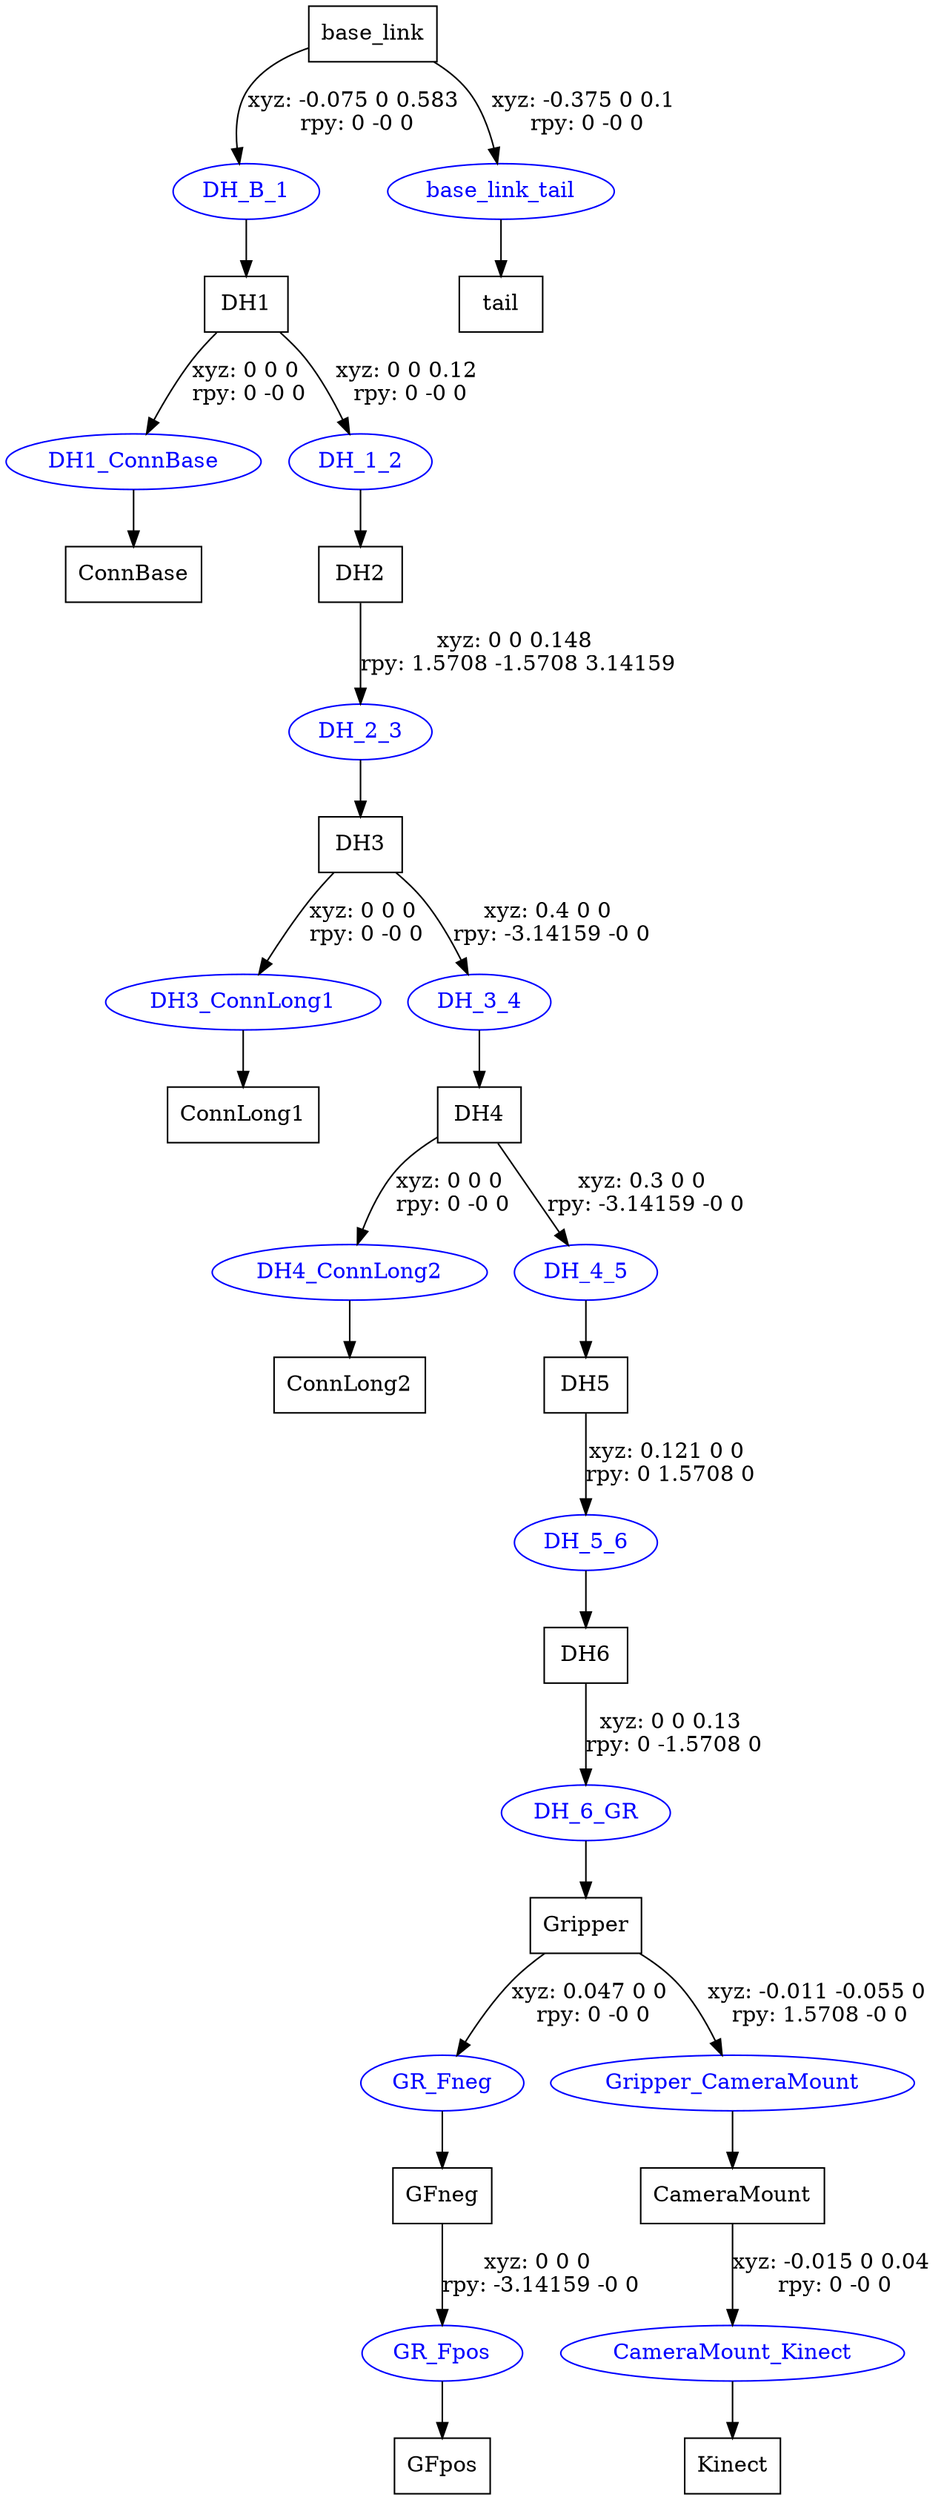 digraph G {
node [shape=box];
"base_link" [label="base_link"];
"DH1" [label="DH1"];
"ConnBase" [label="ConnBase"];
"DH2" [label="DH2"];
"DH3" [label="DH3"];
"ConnLong1" [label="ConnLong1"];
"DH4" [label="DH4"];
"ConnLong2" [label="ConnLong2"];
"DH5" [label="DH5"];
"DH6" [label="DH6"];
"Gripper" [label="Gripper"];
"GFneg" [label="GFneg"];
"GFpos" [label="GFpos"];
"CameraMount" [label="CameraMount"];
"Kinect" [label="Kinect"];
"tail" [label="tail"];
node [shape=ellipse, color=blue, fontcolor=blue];
"base_link" -> "DH_B_1" [label="xyz: -0.075 0 0.583 \nrpy: 0 -0 0"]
"DH_B_1" -> "DH1"
"DH1" -> "DH1_ConnBase" [label="xyz: 0 0 0 \nrpy: 0 -0 0"]
"DH1_ConnBase" -> "ConnBase"
"DH1" -> "DH_1_2" [label="xyz: 0 0 0.12 \nrpy: 0 -0 0"]
"DH_1_2" -> "DH2"
"DH2" -> "DH_2_3" [label="xyz: 0 0 0.148 \nrpy: 1.5708 -1.5708 3.14159"]
"DH_2_3" -> "DH3"
"DH3" -> "DH3_ConnLong1" [label="xyz: 0 0 0 \nrpy: 0 -0 0"]
"DH3_ConnLong1" -> "ConnLong1"
"DH3" -> "DH_3_4" [label="xyz: 0.4 0 0 \nrpy: -3.14159 -0 0"]
"DH_3_4" -> "DH4"
"DH4" -> "DH4_ConnLong2" [label="xyz: 0 0 0 \nrpy: 0 -0 0"]
"DH4_ConnLong2" -> "ConnLong2"
"DH4" -> "DH_4_5" [label="xyz: 0.3 0 0 \nrpy: -3.14159 -0 0"]
"DH_4_5" -> "DH5"
"DH5" -> "DH_5_6" [label="xyz: 0.121 0 0 \nrpy: 0 1.5708 0"]
"DH_5_6" -> "DH6"
"DH6" -> "DH_6_GR" [label="xyz: 0 0 0.13 \nrpy: 0 -1.5708 0"]
"DH_6_GR" -> "Gripper"
"Gripper" -> "GR_Fneg" [label="xyz: 0.047 0 0 \nrpy: 0 -0 0"]
"GR_Fneg" -> "GFneg"
"GFneg" -> "GR_Fpos" [label="xyz: 0 0 0 \nrpy: -3.14159 -0 0"]
"GR_Fpos" -> "GFpos"
"Gripper" -> "Gripper_CameraMount" [label="xyz: -0.011 -0.055 0 \nrpy: 1.5708 -0 0"]
"Gripper_CameraMount" -> "CameraMount"
"CameraMount" -> "CameraMount_Kinect" [label="xyz: -0.015 0 0.04 \nrpy: 0 -0 0"]
"CameraMount_Kinect" -> "Kinect"
"base_link" -> "base_link_tail" [label="xyz: -0.375 0 0.1 \nrpy: 0 -0 0"]
"base_link_tail" -> "tail"
}
